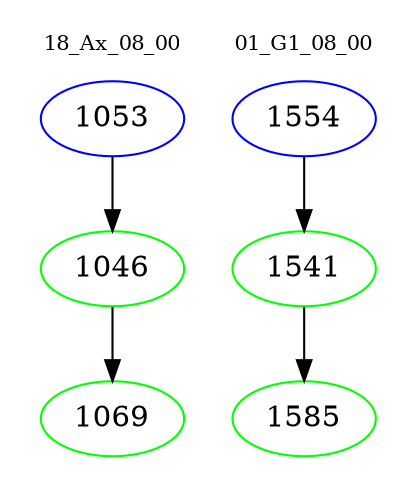 digraph{
subgraph cluster_0 {
color = white
label = "18_Ax_08_00";
fontsize=10;
T0_1053 [label="1053", color="blue"]
T0_1053 -> T0_1046 [color="black"]
T0_1046 [label="1046", color="green"]
T0_1046 -> T0_1069 [color="black"]
T0_1069 [label="1069", color="green"]
}
subgraph cluster_1 {
color = white
label = "01_G1_08_00";
fontsize=10;
T1_1554 [label="1554", color="blue"]
T1_1554 -> T1_1541 [color="black"]
T1_1541 [label="1541", color="green"]
T1_1541 -> T1_1585 [color="black"]
T1_1585 [label="1585", color="green"]
}
}
